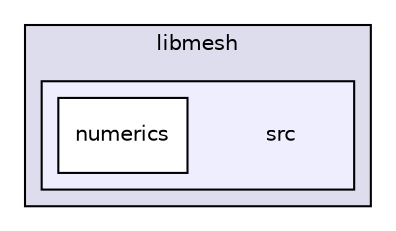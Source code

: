 digraph "/home/lwz/libmesh/src" {
  compound=true
  node [ fontsize="10", fontname="Helvetica"];
  edge [ labelfontsize="10", labelfontname="Helvetica"];
  subgraph clusterdir_290af11d777a0ee579fee11a70544257 {
    graph [ bgcolor="#ddddee", pencolor="black", label="libmesh" fontname="Helvetica", fontsize="10", URL="dir_290af11d777a0ee579fee11a70544257.html"]
  subgraph clusterdir_9bd4cbfd6409cef009e38f31cf95dda6 {
    graph [ bgcolor="#eeeeff", pencolor="black", label="" URL="dir_9bd4cbfd6409cef009e38f31cf95dda6.html"];
    dir_9bd4cbfd6409cef009e38f31cf95dda6 [shape=plaintext label="src"];
    dir_28f56bcccd12e4a0ab470f65d1b1ebd5 [shape=box label="numerics" color="black" fillcolor="white" style="filled" URL="dir_28f56bcccd12e4a0ab470f65d1b1ebd5.html"];
  }
  }
}
